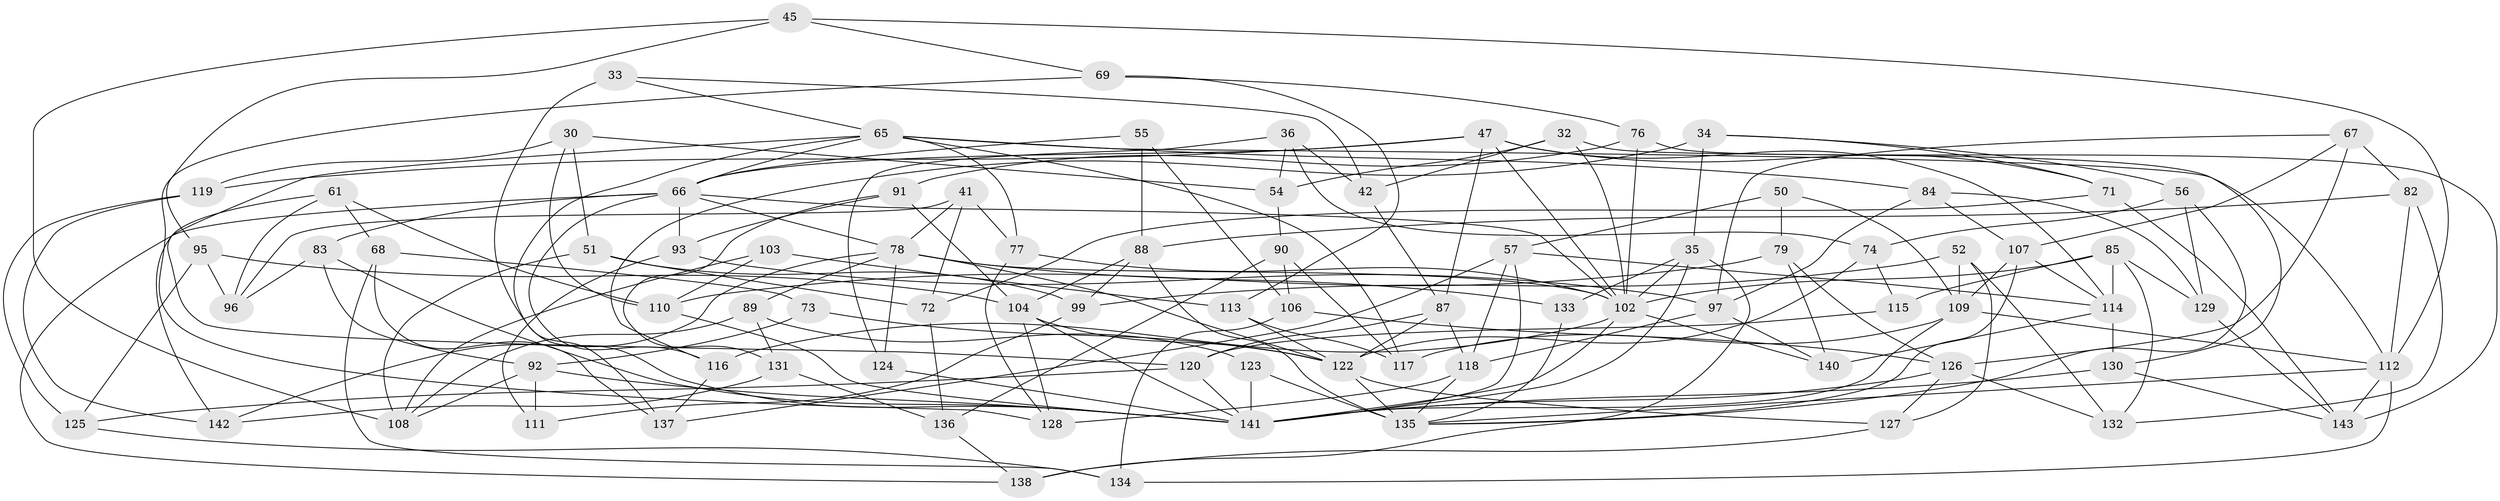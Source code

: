 // original degree distribution, {4: 1.0}
// Generated by graph-tools (version 1.1) at 2025/02/03/04/25 22:02:20]
// undirected, 85 vertices, 197 edges
graph export_dot {
graph [start="1"]
  node [color=gray90,style=filled];
  30;
  32;
  33;
  34;
  35 [super="+27"];
  36;
  41;
  42;
  45;
  47 [super="+28+37"];
  50;
  51;
  52;
  54;
  55;
  56;
  57 [super="+6"];
  61;
  65 [super="+15+53"];
  66 [super="+59"];
  67;
  68;
  69;
  71;
  72;
  73 [super="+1"];
  74;
  76;
  77;
  78 [super="+38+29"];
  79;
  82;
  83;
  84;
  85 [super="+23"];
  87 [super="+62"];
  88 [super="+25"];
  89;
  90;
  91;
  92 [super="+64"];
  93;
  95;
  96;
  97 [super="+7"];
  99;
  102 [super="+24+60+40+86"];
  103;
  104 [super="+26"];
  106;
  107 [super="+46"];
  108 [super="+22"];
  109 [super="+98"];
  110 [super="+63"];
  111;
  112 [super="+14+18"];
  113;
  114 [super="+11+44"];
  115;
  116;
  117;
  118 [super="+43"];
  119;
  120 [super="+100"];
  122 [super="+75+121"];
  123 [super="+94"];
  124;
  125;
  126 [super="+81"];
  127;
  128;
  129;
  130;
  131;
  132;
  133;
  134;
  135 [super="+80"];
  136;
  137;
  138;
  140;
  141 [super="+139+105"];
  142;
  143 [super="+101"];
  30 -- 119;
  30 -- 54;
  30 -- 51;
  30 -- 110;
  32 -- 54;
  32 -- 130;
  32 -- 102;
  32 -- 42;
  33 -- 42;
  33 -- 65;
  33 -- 141 [weight=2];
  34 -- 71;
  34 -- 56;
  34 -- 116;
  34 -- 35;
  35 -- 138;
  35 -- 133 [weight=2];
  35 -- 102;
  35 -- 141;
  36 -- 54;
  36 -- 42;
  36 -- 124;
  36 -- 74;
  41 -- 77;
  41 -- 72;
  41 -- 96;
  41 -- 78;
  42 -- 87;
  45 -- 108;
  45 -- 69;
  45 -- 95;
  45 -- 112;
  47 -- 71;
  47 -- 119;
  47 -- 66;
  47 -- 102 [weight=2];
  47 -- 87 [weight=2];
  47 -- 114;
  50 -- 79;
  50 -- 109;
  50 -- 57 [weight=2];
  51 -- 99;
  51 -- 108;
  51 -- 72;
  52 -- 132;
  52 -- 127;
  52 -- 109;
  52 -- 99;
  54 -- 90;
  55 -- 106;
  55 -- 88 [weight=2];
  55 -- 66;
  56 -- 129;
  56 -- 74;
  56 -- 135;
  57 -- 141;
  57 -- 137;
  57 -- 118;
  57 -- 114;
  61 -- 142;
  61 -- 96;
  61 -- 68;
  61 -- 110;
  65 -- 77;
  65 -- 117;
  65 -- 66;
  65 -- 84;
  65 -- 120;
  65 -- 137;
  65 -- 112;
  66 -- 93;
  66 -- 78 [weight=2];
  66 -- 138;
  66 -- 83;
  66 -- 116;
  66 -- 102;
  67 -- 97;
  67 -- 107;
  67 -- 82;
  67 -- 126;
  68 -- 134;
  68 -- 137;
  68 -- 73;
  69 -- 76;
  69 -- 128;
  69 -- 113;
  71 -- 72;
  71 -- 143;
  72 -- 136;
  73 -- 122 [weight=3];
  73 -- 92 [weight=2];
  74 -- 115;
  74 -- 122;
  76 -- 91;
  76 -- 143;
  76 -- 102;
  77 -- 128;
  77 -- 102;
  78 -- 124;
  78 -- 122 [weight=2];
  78 -- 89;
  78 -- 133;
  78 -- 142;
  78 -- 102;
  79 -- 140;
  79 -- 110;
  79 -- 126;
  82 -- 132;
  82 -- 88;
  82 -- 112;
  83 -- 96;
  83 -- 92;
  83 -- 141;
  84 -- 129;
  84 -- 97;
  84 -- 107;
  85 -- 114 [weight=2];
  85 -- 115;
  85 -- 129;
  85 -- 132;
  85 -- 102;
  87 -- 120;
  87 -- 122;
  87 -- 118;
  88 -- 99;
  88 -- 135;
  88 -- 104;
  89 -- 131;
  89 -- 123;
  89 -- 108;
  90 -- 106;
  90 -- 136;
  90 -- 117;
  91 -- 131;
  91 -- 93;
  91 -- 104;
  92 -- 141 [weight=2];
  92 -- 108;
  92 -- 111 [weight=2];
  93 -- 111;
  93 -- 97;
  95 -- 125;
  95 -- 96;
  95 -- 104;
  97 -- 140;
  97 -- 118 [weight=2];
  99 -- 111;
  102 -- 140;
  102 -- 141 [weight=3];
  102 -- 116;
  103 -- 110;
  103 -- 108 [weight=2];
  103 -- 113;
  104 -- 128;
  104 -- 141;
  104 -- 122;
  106 -- 134;
  106 -- 126;
  107 -- 114 [weight=2];
  107 -- 109;
  107 -- 135;
  109 -- 117;
  109 -- 112;
  109 -- 141 [weight=3];
  110 -- 141 [weight=2];
  112 -- 134;
  112 -- 143 [weight=2];
  112 -- 135;
  113 -- 117;
  113 -- 122;
  114 -- 140;
  114 -- 130;
  115 -- 120 [weight=2];
  116 -- 137;
  118 -- 135;
  118 -- 128;
  119 -- 142;
  119 -- 125;
  120 -- 125;
  120 -- 141;
  122 -- 135 [weight=2];
  122 -- 127;
  123 -- 141 [weight=3];
  123 -- 135 [weight=2];
  124 -- 141 [weight=2];
  125 -- 134;
  126 -- 132;
  126 -- 127;
  126 -- 141 [weight=3];
  127 -- 138;
  129 -- 143;
  130 -- 143;
  130 -- 141;
  131 -- 136;
  131 -- 142;
  133 -- 135;
  136 -- 138;
}

